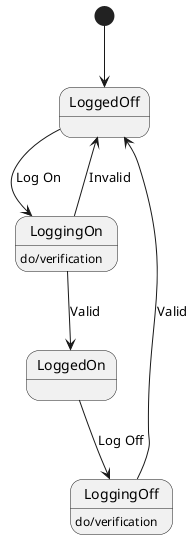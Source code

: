 @startuml
[*] --> LoggedOff
LoggedOff --> LoggingOn : Log On
LoggingOn --> LoggedOn : Valid
LoggingOn --> LoggedOff : Invalid
LoggedOn --> LoggingOff : Log Off
LoggingOff --> LoggedOff : Valid
LoggingOn : do/verification
LoggingOff: do/verification
@enduml